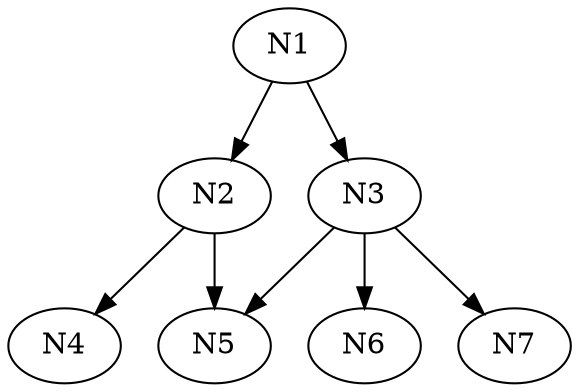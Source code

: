 digraph G {
    N1 -> N2;
    N1 -> N3;
    N2 -> N4;
    N2 -> N5;
    N3 -> N5;
    N3 -> N6;
    N3 -> N7;
}
